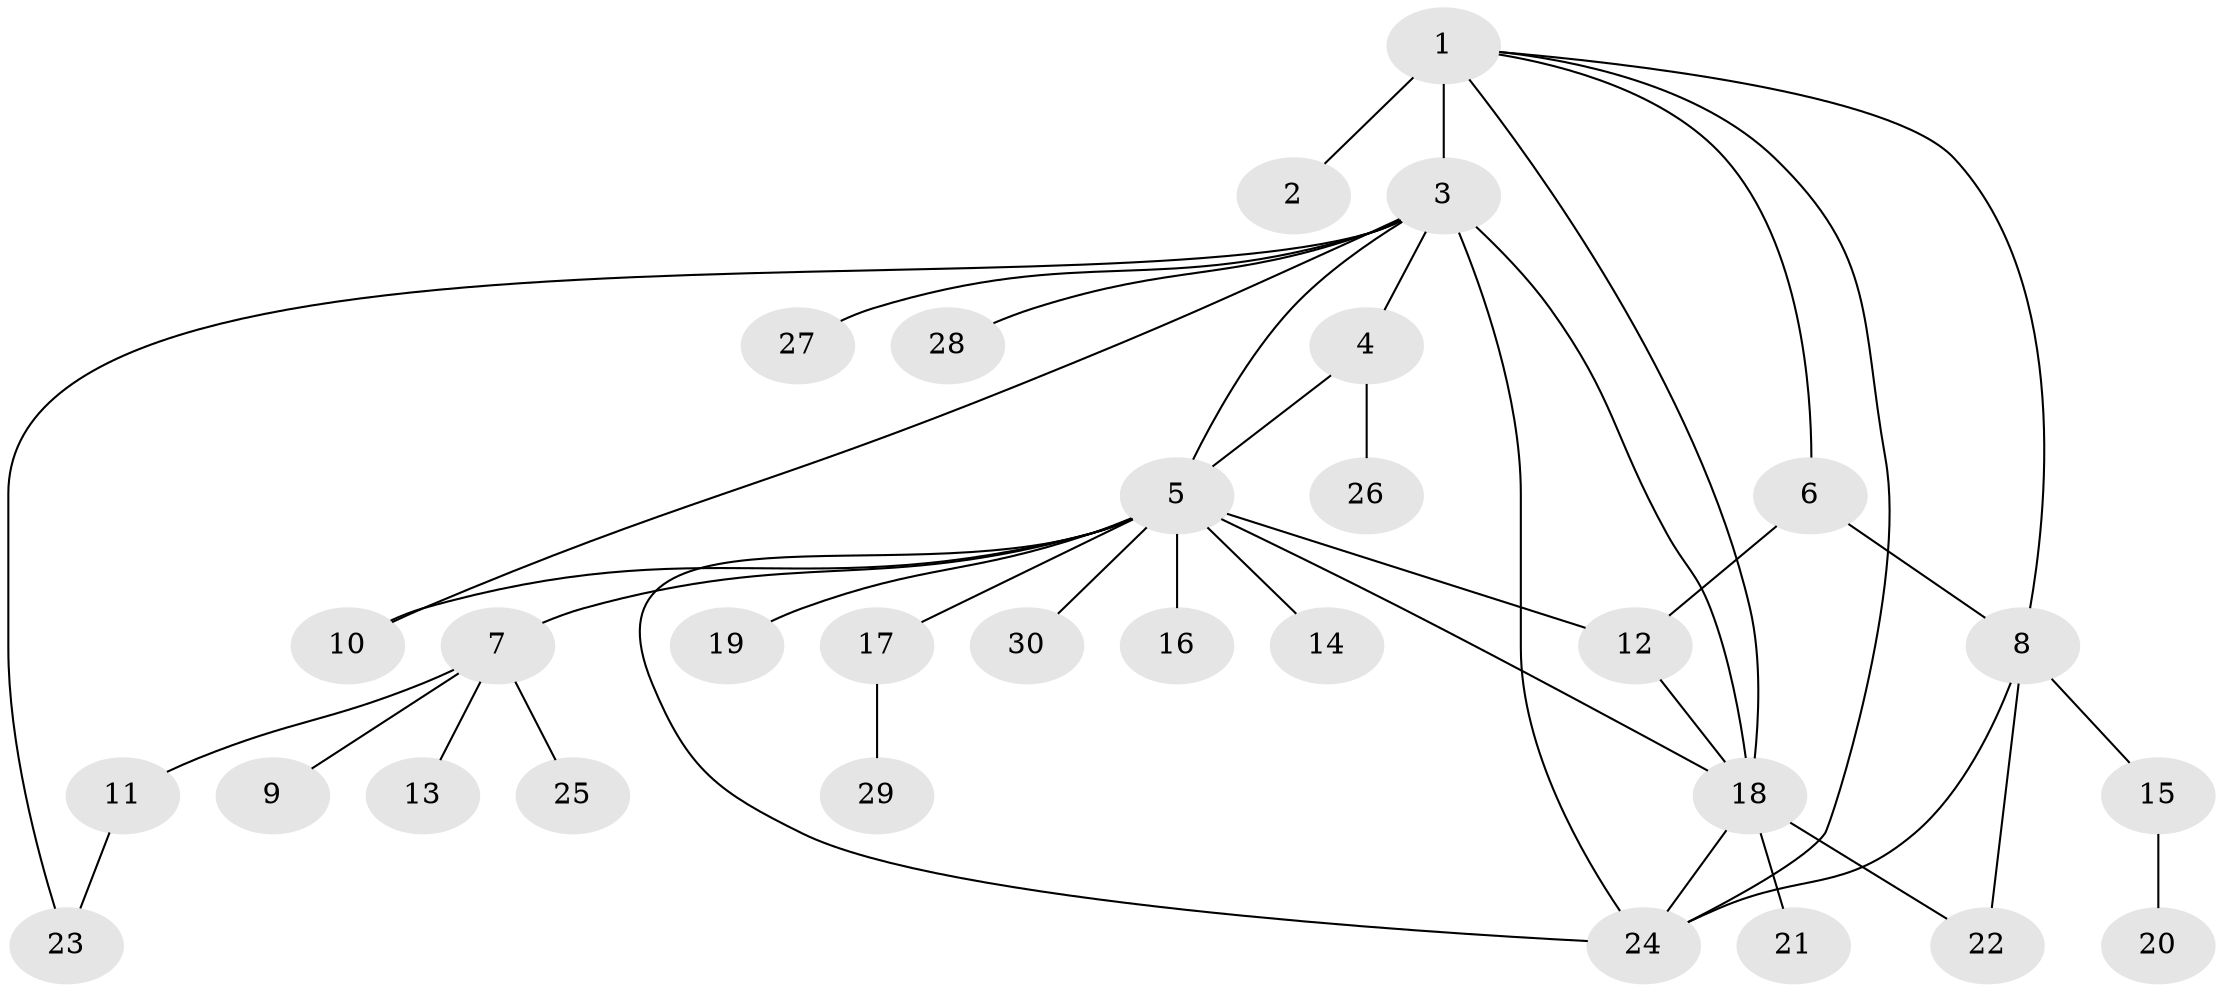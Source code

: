 // original degree distribution, {19: 0.01694915254237288, 2: 0.2711864406779661, 3: 0.1016949152542373, 1: 0.4915254237288136, 14: 0.01694915254237288, 4: 0.03389830508474576, 6: 0.01694915254237288, 7: 0.03389830508474576, 8: 0.01694915254237288}
// Generated by graph-tools (version 1.1) at 2025/35/03/09/25 02:35:32]
// undirected, 30 vertices, 42 edges
graph export_dot {
graph [start="1"]
  node [color=gray90,style=filled];
  1;
  2;
  3;
  4;
  5;
  6;
  7;
  8;
  9;
  10;
  11;
  12;
  13;
  14;
  15;
  16;
  17;
  18;
  19;
  20;
  21;
  22;
  23;
  24;
  25;
  26;
  27;
  28;
  29;
  30;
  1 -- 2 [weight=1.0];
  1 -- 3 [weight=11.0];
  1 -- 6 [weight=1.0];
  1 -- 8 [weight=1.0];
  1 -- 18 [weight=1.0];
  1 -- 24 [weight=1.0];
  3 -- 4 [weight=1.0];
  3 -- 5 [weight=1.0];
  3 -- 10 [weight=1.0];
  3 -- 18 [weight=1.0];
  3 -- 23 [weight=1.0];
  3 -- 24 [weight=1.0];
  3 -- 27 [weight=1.0];
  3 -- 28 [weight=1.0];
  4 -- 5 [weight=1.0];
  4 -- 26 [weight=1.0];
  5 -- 7 [weight=1.0];
  5 -- 10 [weight=1.0];
  5 -- 12 [weight=1.0];
  5 -- 14 [weight=1.0];
  5 -- 16 [weight=1.0];
  5 -- 17 [weight=2.0];
  5 -- 18 [weight=1.0];
  5 -- 19 [weight=1.0];
  5 -- 24 [weight=1.0];
  5 -- 30 [weight=1.0];
  6 -- 8 [weight=1.0];
  6 -- 12 [weight=1.0];
  7 -- 9 [weight=1.0];
  7 -- 11 [weight=1.0];
  7 -- 13 [weight=1.0];
  7 -- 25 [weight=1.0];
  8 -- 15 [weight=1.0];
  8 -- 22 [weight=1.0];
  8 -- 24 [weight=1.0];
  11 -- 23 [weight=1.0];
  12 -- 18 [weight=1.0];
  15 -- 20 [weight=1.0];
  17 -- 29 [weight=1.0];
  18 -- 21 [weight=1.0];
  18 -- 22 [weight=1.0];
  18 -- 24 [weight=1.0];
}
